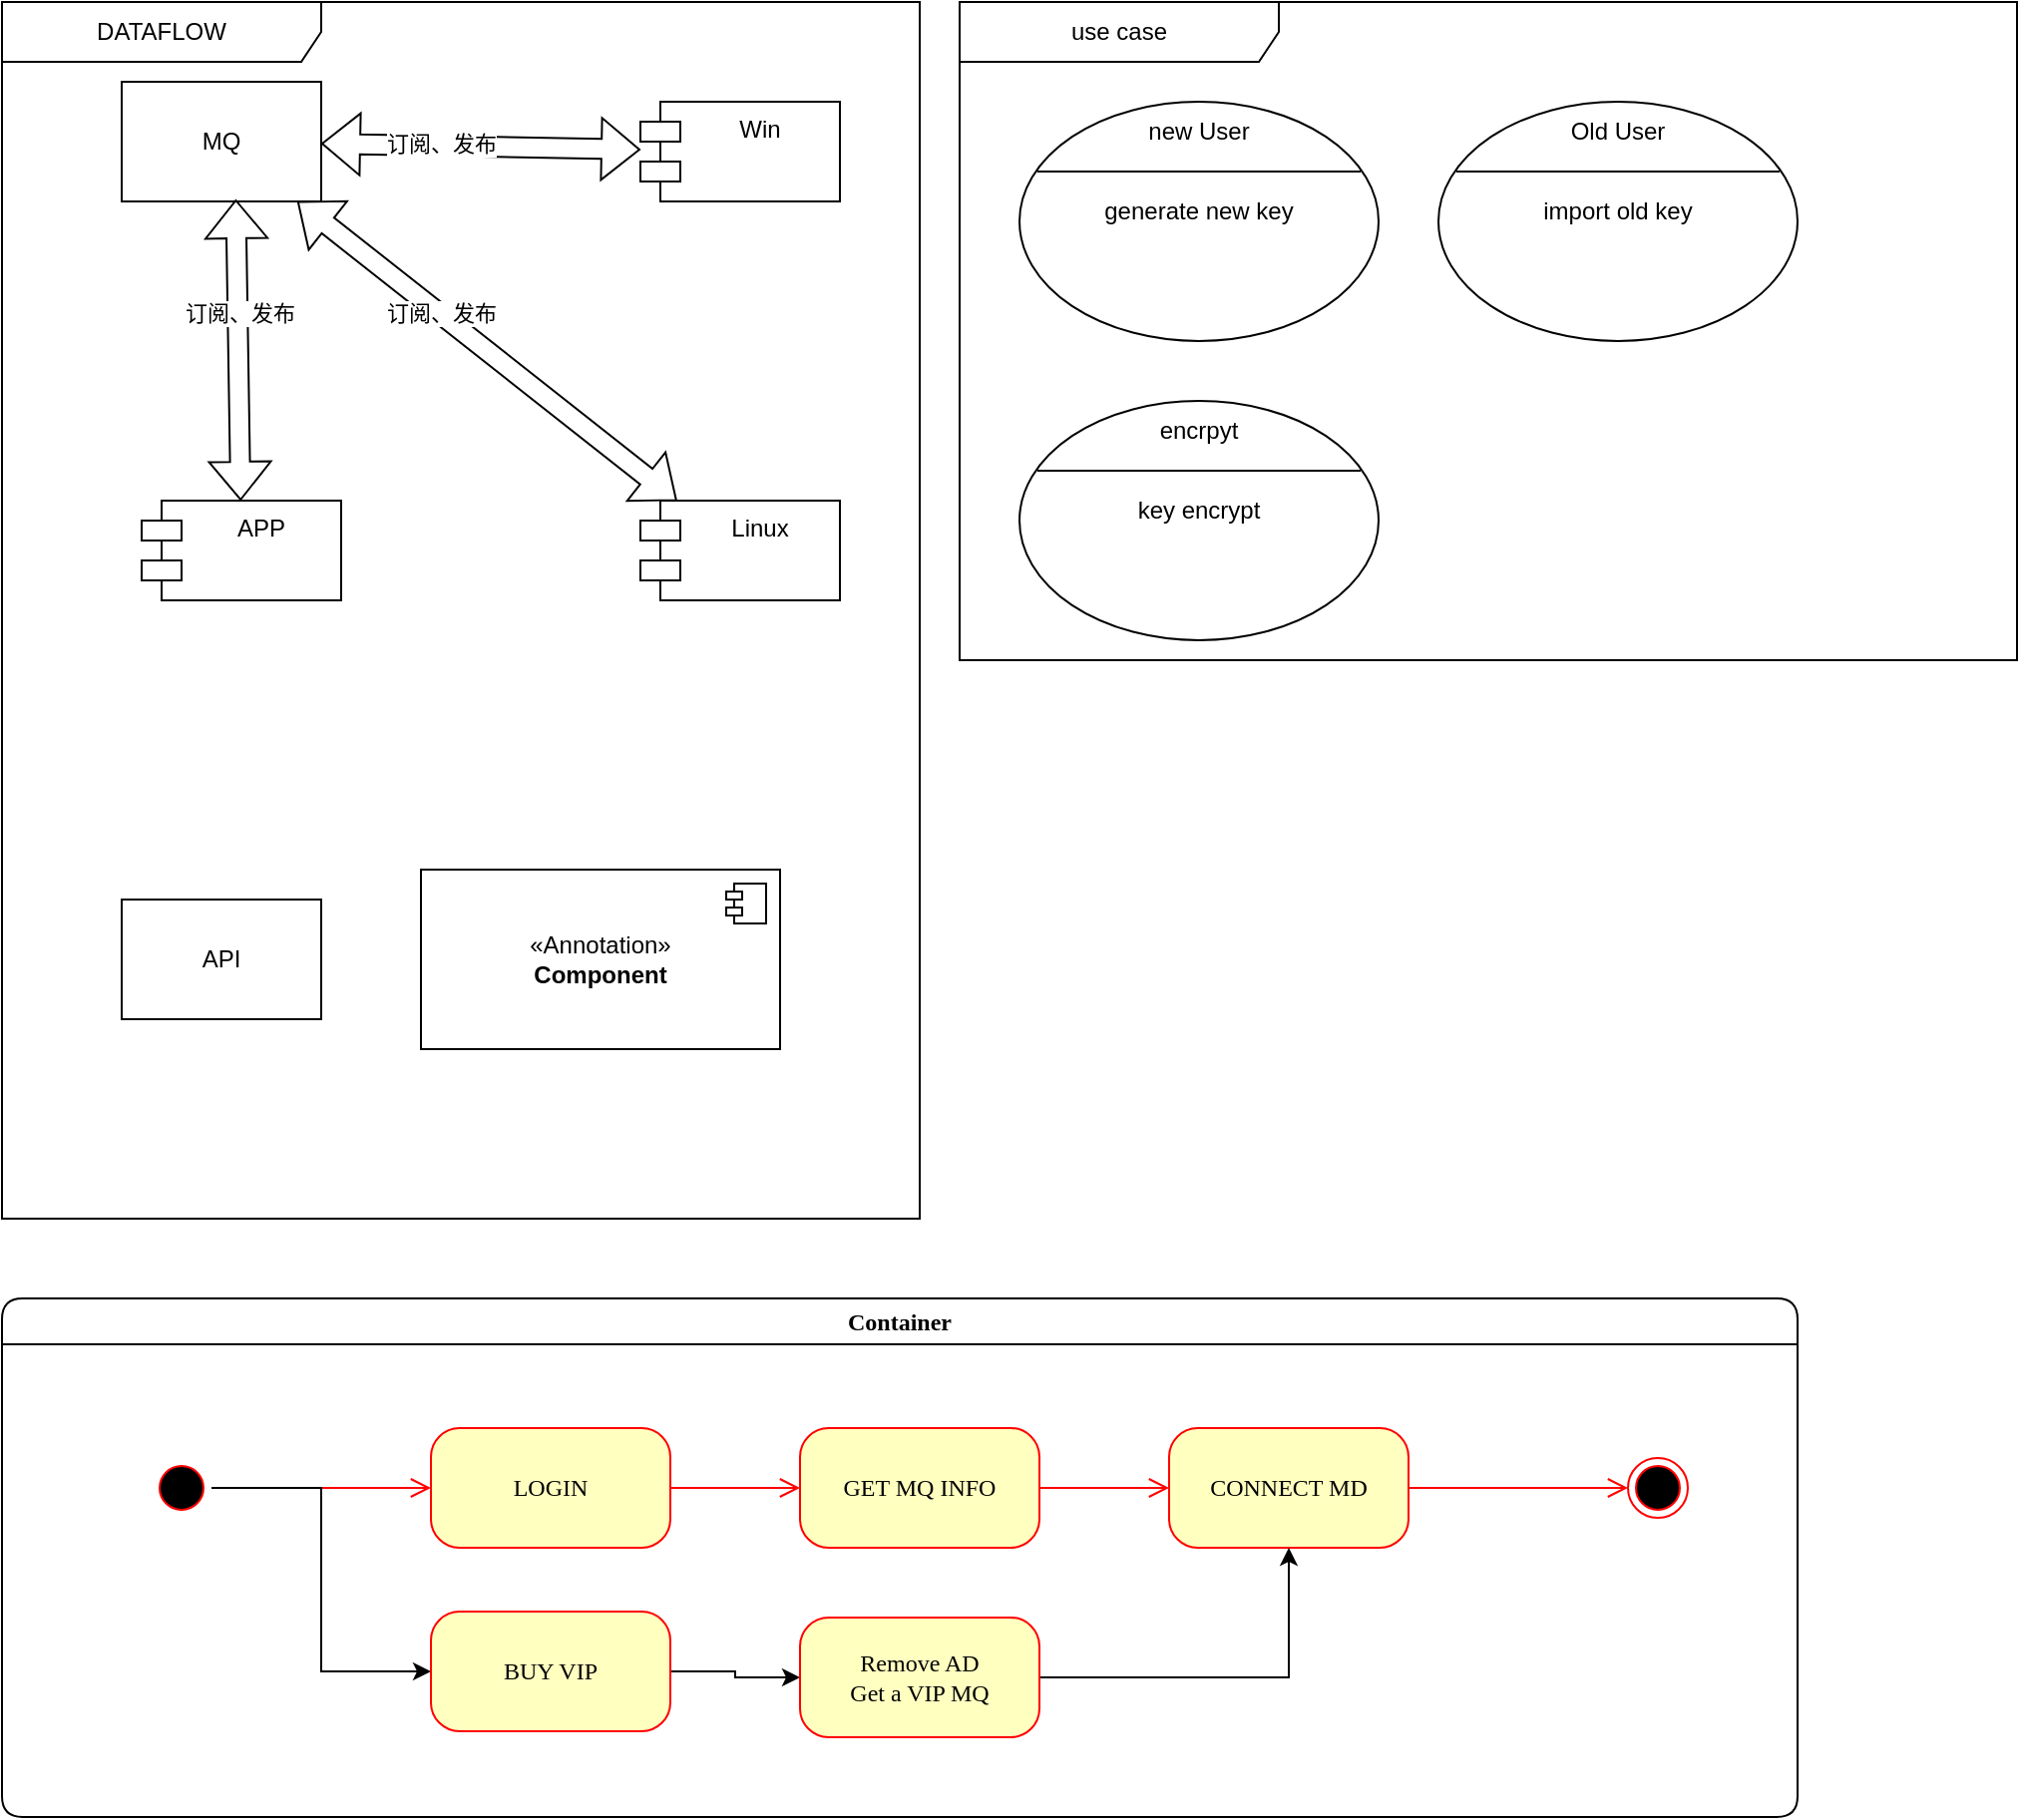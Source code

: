 <mxfile version="24.7.6">
  <diagram id="C5RBs43oDa-KdzZeNtuy" name="Page-1">
    <mxGraphModel dx="2493" dy="774" grid="1" gridSize="10" guides="1" tooltips="1" connect="1" arrows="1" fold="1" page="1" pageScale="1" pageWidth="1169" pageHeight="827" math="0" shadow="0">
      <root>
        <mxCell id="WIyWlLk6GJQsqaUBKTNV-0" />
        <mxCell id="WIyWlLk6GJQsqaUBKTNV-1" parent="WIyWlLk6GJQsqaUBKTNV-0" />
        <mxCell id="KiPP0bkD1e9r1e8dgF9X-14" value="Container" style="swimlane;whiteSpace=wrap;html=1;rounded=1;shadow=0;comic=0;labelBackgroundColor=none;strokeWidth=1;fontFamily=Verdana;fontSize=12;align=center;" vertex="1" parent="WIyWlLk6GJQsqaUBKTNV-1">
          <mxGeometry x="-160" y="670" width="900" height="260" as="geometry" />
        </mxCell>
        <mxCell id="KiPP0bkD1e9r1e8dgF9X-15" style="edgeStyle=elbowEdgeStyle;html=1;labelBackgroundColor=none;endArrow=open;endSize=8;strokeColor=#ff0000;fontFamily=Verdana;fontSize=12;align=left;rounded=0;" edge="1" parent="KiPP0bkD1e9r1e8dgF9X-14" source="KiPP0bkD1e9r1e8dgF9X-16" target="KiPP0bkD1e9r1e8dgF9X-21">
          <mxGeometry relative="1" as="geometry" />
        </mxCell>
        <mxCell id="KiPP0bkD1e9r1e8dgF9X-16" value="LOGIN" style="rounded=1;whiteSpace=wrap;html=1;arcSize=24;fillColor=#ffffc0;strokeColor=#ff0000;shadow=0;comic=0;labelBackgroundColor=none;fontFamily=Verdana;fontSize=12;fontColor=#000000;align=center;" vertex="1" parent="KiPP0bkD1e9r1e8dgF9X-14">
          <mxGeometry x="215" y="65" width="120" height="60" as="geometry" />
        </mxCell>
        <mxCell id="KiPP0bkD1e9r1e8dgF9X-17" value="" style="ellipse;html=1;shape=endState;fillColor=#000000;strokeColor=#ff0000;rounded=1;shadow=0;comic=0;labelBackgroundColor=none;fontFamily=Verdana;fontSize=12;fontColor=#000000;align=center;" vertex="1" parent="KiPP0bkD1e9r1e8dgF9X-14">
          <mxGeometry x="815" y="80" width="30" height="30" as="geometry" />
        </mxCell>
        <mxCell id="KiPP0bkD1e9r1e8dgF9X-18" style="edgeStyle=elbowEdgeStyle;html=1;labelBackgroundColor=none;endArrow=open;endSize=8;strokeColor=#ff0000;fontFamily=Verdana;fontSize=12;align=left;rounded=0;" edge="1" parent="KiPP0bkD1e9r1e8dgF9X-14" source="KiPP0bkD1e9r1e8dgF9X-19" target="KiPP0bkD1e9r1e8dgF9X-16">
          <mxGeometry relative="1" as="geometry" />
        </mxCell>
        <mxCell id="KiPP0bkD1e9r1e8dgF9X-53" style="edgeStyle=orthogonalEdgeStyle;rounded=0;orthogonalLoop=1;jettySize=auto;html=1;entryX=0;entryY=0.5;entryDx=0;entryDy=0;" edge="1" parent="KiPP0bkD1e9r1e8dgF9X-14" source="KiPP0bkD1e9r1e8dgF9X-19" target="KiPP0bkD1e9r1e8dgF9X-52">
          <mxGeometry relative="1" as="geometry" />
        </mxCell>
        <mxCell id="KiPP0bkD1e9r1e8dgF9X-19" value="" style="ellipse;html=1;shape=startState;fillColor=#000000;strokeColor=#ff0000;rounded=1;shadow=0;comic=0;labelBackgroundColor=none;fontFamily=Verdana;fontSize=12;fontColor=#000000;align=center;direction=south;" vertex="1" parent="KiPP0bkD1e9r1e8dgF9X-14">
          <mxGeometry x="75" y="80" width="30" height="30" as="geometry" />
        </mxCell>
        <mxCell id="KiPP0bkD1e9r1e8dgF9X-20" style="edgeStyle=elbowEdgeStyle;html=1;labelBackgroundColor=none;endArrow=open;endSize=8;strokeColor=#ff0000;fontFamily=Verdana;fontSize=12;align=left;rounded=0;" edge="1" parent="KiPP0bkD1e9r1e8dgF9X-14" source="KiPP0bkD1e9r1e8dgF9X-21" target="KiPP0bkD1e9r1e8dgF9X-23">
          <mxGeometry relative="1" as="geometry" />
        </mxCell>
        <mxCell id="KiPP0bkD1e9r1e8dgF9X-21" value="GET MQ INFO" style="rounded=1;whiteSpace=wrap;html=1;arcSize=24;fillColor=#ffffc0;strokeColor=#ff0000;shadow=0;comic=0;labelBackgroundColor=none;fontFamily=Verdana;fontSize=12;fontColor=#000000;align=center;" vertex="1" parent="KiPP0bkD1e9r1e8dgF9X-14">
          <mxGeometry x="400" y="65" width="120" height="60" as="geometry" />
        </mxCell>
        <mxCell id="KiPP0bkD1e9r1e8dgF9X-22" style="edgeStyle=elbowEdgeStyle;html=1;labelBackgroundColor=none;endArrow=open;endSize=8;strokeColor=#ff0000;fontFamily=Verdana;fontSize=12;align=left;rounded=0;" edge="1" parent="KiPP0bkD1e9r1e8dgF9X-14" source="KiPP0bkD1e9r1e8dgF9X-23" target="KiPP0bkD1e9r1e8dgF9X-17">
          <mxGeometry relative="1" as="geometry" />
        </mxCell>
        <mxCell id="KiPP0bkD1e9r1e8dgF9X-23" value="CONNECT MD" style="rounded=1;whiteSpace=wrap;html=1;arcSize=24;fillColor=#ffffc0;strokeColor=#ff0000;shadow=0;comic=0;labelBackgroundColor=none;fontFamily=Verdana;fontSize=12;fontColor=#000000;align=center;" vertex="1" parent="KiPP0bkD1e9r1e8dgF9X-14">
          <mxGeometry x="585" y="65" width="120" height="60" as="geometry" />
        </mxCell>
        <mxCell id="KiPP0bkD1e9r1e8dgF9X-55" style="edgeStyle=orthogonalEdgeStyle;rounded=0;orthogonalLoop=1;jettySize=auto;html=1;" edge="1" parent="KiPP0bkD1e9r1e8dgF9X-14" source="KiPP0bkD1e9r1e8dgF9X-52" target="KiPP0bkD1e9r1e8dgF9X-54">
          <mxGeometry relative="1" as="geometry" />
        </mxCell>
        <mxCell id="KiPP0bkD1e9r1e8dgF9X-52" value="BUY VIP" style="rounded=1;whiteSpace=wrap;html=1;arcSize=24;fillColor=#ffffc0;strokeColor=#ff0000;shadow=0;comic=0;labelBackgroundColor=none;fontFamily=Verdana;fontSize=12;fontColor=#000000;align=center;" vertex="1" parent="KiPP0bkD1e9r1e8dgF9X-14">
          <mxGeometry x="215" y="157" width="120" height="60" as="geometry" />
        </mxCell>
        <mxCell id="KiPP0bkD1e9r1e8dgF9X-56" style="edgeStyle=orthogonalEdgeStyle;rounded=0;orthogonalLoop=1;jettySize=auto;html=1;" edge="1" parent="KiPP0bkD1e9r1e8dgF9X-14" source="KiPP0bkD1e9r1e8dgF9X-54" target="KiPP0bkD1e9r1e8dgF9X-23">
          <mxGeometry relative="1" as="geometry" />
        </mxCell>
        <mxCell id="KiPP0bkD1e9r1e8dgF9X-54" value="&lt;div&gt;Remove AD&lt;/div&gt;&lt;div&gt;Get a VIP MQ&lt;br&gt;&lt;/div&gt;" style="rounded=1;whiteSpace=wrap;html=1;arcSize=24;fillColor=#ffffc0;strokeColor=#ff0000;shadow=0;comic=0;labelBackgroundColor=none;fontFamily=Verdana;fontSize=12;fontColor=#000000;align=center;" vertex="1" parent="KiPP0bkD1e9r1e8dgF9X-14">
          <mxGeometry x="400" y="160" width="120" height="60" as="geometry" />
        </mxCell>
        <mxCell id="KiPP0bkD1e9r1e8dgF9X-26" value="DATAFLOW" style="shape=umlFrame;whiteSpace=wrap;html=1;pointerEvents=0;recursiveResize=0;container=1;collapsible=0;width=160;" vertex="1" parent="WIyWlLk6GJQsqaUBKTNV-1">
          <mxGeometry x="-160" y="20" width="460" height="610" as="geometry" />
        </mxCell>
        <mxCell id="KiPP0bkD1e9r1e8dgF9X-0" value="&lt;div&gt;APP&lt;/div&gt;" style="shape=module;align=left;spacingLeft=20;align=center;verticalAlign=top;whiteSpace=wrap;html=1;" vertex="1" parent="KiPP0bkD1e9r1e8dgF9X-26">
          <mxGeometry x="70" y="250" width="100" height="50" as="geometry" />
        </mxCell>
        <mxCell id="KiPP0bkD1e9r1e8dgF9X-2" value="Win" style="shape=module;align=left;spacingLeft=20;align=center;verticalAlign=top;whiteSpace=wrap;html=1;" vertex="1" parent="KiPP0bkD1e9r1e8dgF9X-26">
          <mxGeometry x="320" y="50" width="100" height="50" as="geometry" />
        </mxCell>
        <mxCell id="KiPP0bkD1e9r1e8dgF9X-3" value="Linux" style="shape=module;align=left;spacingLeft=20;align=center;verticalAlign=top;whiteSpace=wrap;html=1;" vertex="1" parent="KiPP0bkD1e9r1e8dgF9X-26">
          <mxGeometry x="320" y="250" width="100" height="50" as="geometry" />
        </mxCell>
        <mxCell id="KiPP0bkD1e9r1e8dgF9X-6" value="MQ" style="html=1;align=center;verticalAlign=middle;dashed=0;whiteSpace=wrap;" vertex="1" parent="KiPP0bkD1e9r1e8dgF9X-26">
          <mxGeometry x="60" y="40" width="100" height="60" as="geometry" />
        </mxCell>
        <mxCell id="KiPP0bkD1e9r1e8dgF9X-7" value="" style="shape=flexArrow;endArrow=classic;startArrow=classic;html=1;rounded=0;entryX=0.572;entryY=0.983;entryDx=0;entryDy=0;entryPerimeter=0;" edge="1" parent="KiPP0bkD1e9r1e8dgF9X-26" source="KiPP0bkD1e9r1e8dgF9X-0" target="KiPP0bkD1e9r1e8dgF9X-6">
          <mxGeometry width="100" height="100" relative="1" as="geometry">
            <mxPoint x="120" y="280" as="sourcePoint" />
            <mxPoint x="220" y="180" as="targetPoint" />
          </mxGeometry>
        </mxCell>
        <mxCell id="KiPP0bkD1e9r1e8dgF9X-8" value="订阅、发布" style="edgeLabel;html=1;align=center;verticalAlign=middle;resizable=0;points=[];" vertex="1" connectable="0" parent="KiPP0bkD1e9r1e8dgF9X-7">
          <mxGeometry x="0.249" y="-1" relative="1" as="geometry">
            <mxPoint as="offset" />
          </mxGeometry>
        </mxCell>
        <mxCell id="KiPP0bkD1e9r1e8dgF9X-10" value="" style="shape=flexArrow;endArrow=classic;startArrow=classic;html=1;rounded=0;" edge="1" parent="KiPP0bkD1e9r1e8dgF9X-26" source="KiPP0bkD1e9r1e8dgF9X-3" target="KiPP0bkD1e9r1e8dgF9X-6">
          <mxGeometry width="100" height="100" relative="1" as="geometry">
            <mxPoint x="230" y="271.02" as="sourcePoint" />
            <mxPoint x="233" y="90.02" as="targetPoint" />
          </mxGeometry>
        </mxCell>
        <mxCell id="KiPP0bkD1e9r1e8dgF9X-11" value="订阅、发布" style="edgeLabel;html=1;align=center;verticalAlign=middle;resizable=0;points=[];" vertex="1" connectable="0" parent="KiPP0bkD1e9r1e8dgF9X-10">
          <mxGeometry x="0.249" y="-1" relative="1" as="geometry">
            <mxPoint as="offset" />
          </mxGeometry>
        </mxCell>
        <mxCell id="KiPP0bkD1e9r1e8dgF9X-12" value="" style="shape=flexArrow;endArrow=classic;startArrow=classic;html=1;rounded=0;" edge="1" parent="KiPP0bkD1e9r1e8dgF9X-26" source="KiPP0bkD1e9r1e8dgF9X-2" target="KiPP0bkD1e9r1e8dgF9X-6">
          <mxGeometry width="100" height="100" relative="1" as="geometry">
            <mxPoint x="450" y="281" as="sourcePoint" />
            <mxPoint x="453" y="100" as="targetPoint" />
          </mxGeometry>
        </mxCell>
        <mxCell id="KiPP0bkD1e9r1e8dgF9X-13" value="订阅、发布" style="edgeLabel;html=1;align=center;verticalAlign=middle;resizable=0;points=[];" vertex="1" connectable="0" parent="KiPP0bkD1e9r1e8dgF9X-12">
          <mxGeometry x="0.249" y="-1" relative="1" as="geometry">
            <mxPoint as="offset" />
          </mxGeometry>
        </mxCell>
        <mxCell id="KiPP0bkD1e9r1e8dgF9X-49" value="API" style="html=1;align=center;verticalAlign=middle;dashed=0;whiteSpace=wrap;" vertex="1" parent="KiPP0bkD1e9r1e8dgF9X-26">
          <mxGeometry x="60" y="450" width="100" height="60" as="geometry" />
        </mxCell>
        <mxCell id="KiPP0bkD1e9r1e8dgF9X-50" value="&amp;laquo;Annotation&amp;raquo;&lt;br/&gt;&lt;b&gt;Component&lt;/b&gt;" style="html=1;dropTarget=0;whiteSpace=wrap;" vertex="1" parent="KiPP0bkD1e9r1e8dgF9X-26">
          <mxGeometry x="210" y="435" width="180" height="90" as="geometry" />
        </mxCell>
        <mxCell id="KiPP0bkD1e9r1e8dgF9X-51" value="" style="shape=module;jettyWidth=8;jettyHeight=4;" vertex="1" parent="KiPP0bkD1e9r1e8dgF9X-50">
          <mxGeometry x="1" width="20" height="20" relative="1" as="geometry">
            <mxPoint x="-27" y="7" as="offset" />
          </mxGeometry>
        </mxCell>
        <mxCell id="KiPP0bkD1e9r1e8dgF9X-27" value="&lt;div&gt;use case&lt;/div&gt;" style="shape=umlFrame;whiteSpace=wrap;html=1;pointerEvents=0;recursiveResize=0;container=1;collapsible=0;width=160;" vertex="1" parent="WIyWlLk6GJQsqaUBKTNV-1">
          <mxGeometry x="320" y="20" width="530" height="330" as="geometry" />
        </mxCell>
        <mxCell id="KiPP0bkD1e9r1e8dgF9X-34" value="" style="shape=ellipse;container=1;horizontal=1;horizontalStack=0;resizeParent=1;resizeParentMax=0;resizeLast=0;html=1;dashed=0;collapsible=0;" vertex="1" parent="KiPP0bkD1e9r1e8dgF9X-27">
          <mxGeometry x="30" y="50" width="180" height="120" as="geometry" />
        </mxCell>
        <mxCell id="KiPP0bkD1e9r1e8dgF9X-35" value="new User" style="html=1;strokeColor=none;fillColor=none;align=center;verticalAlign=middle;rotatable=0;whiteSpace=wrap;" vertex="1" parent="KiPP0bkD1e9r1e8dgF9X-34">
          <mxGeometry width="180" height="30" as="geometry" />
        </mxCell>
        <mxCell id="KiPP0bkD1e9r1e8dgF9X-36" value="" style="line;strokeWidth=1;fillColor=none;rotatable=0;labelPosition=right;points=[];portConstraint=eastwest;dashed=0;resizeWidth=1;" vertex="1" parent="KiPP0bkD1e9r1e8dgF9X-34">
          <mxGeometry x="9" y="30" width="162" height="10" as="geometry" />
        </mxCell>
        <mxCell id="KiPP0bkD1e9r1e8dgF9X-37" value="generate new key" style="text;html=1;align=center;verticalAlign=middle;rotatable=0;fillColor=none;strokeColor=none;whiteSpace=wrap;" vertex="1" parent="KiPP0bkD1e9r1e8dgF9X-34">
          <mxGeometry y="40" width="180" height="30" as="geometry" />
        </mxCell>
        <mxCell id="KiPP0bkD1e9r1e8dgF9X-39" value="" style="shape=ellipse;container=1;horizontal=1;horizontalStack=0;resizeParent=1;resizeParentMax=0;resizeLast=0;html=1;dashed=0;collapsible=0;" vertex="1" parent="KiPP0bkD1e9r1e8dgF9X-27">
          <mxGeometry x="240" y="50" width="180" height="120" as="geometry" />
        </mxCell>
        <mxCell id="KiPP0bkD1e9r1e8dgF9X-40" value="Old User" style="html=1;strokeColor=none;fillColor=none;align=center;verticalAlign=middle;rotatable=0;whiteSpace=wrap;" vertex="1" parent="KiPP0bkD1e9r1e8dgF9X-39">
          <mxGeometry width="180" height="30" as="geometry" />
        </mxCell>
        <mxCell id="KiPP0bkD1e9r1e8dgF9X-41" value="" style="line;strokeWidth=1;fillColor=none;rotatable=0;labelPosition=right;points=[];portConstraint=eastwest;dashed=0;resizeWidth=1;" vertex="1" parent="KiPP0bkD1e9r1e8dgF9X-39">
          <mxGeometry x="9" y="30" width="162" height="10" as="geometry" />
        </mxCell>
        <mxCell id="KiPP0bkD1e9r1e8dgF9X-42" value="import old key" style="text;html=1;align=center;verticalAlign=middle;rotatable=0;fillColor=none;strokeColor=none;whiteSpace=wrap;" vertex="1" parent="KiPP0bkD1e9r1e8dgF9X-39">
          <mxGeometry y="40" width="180" height="30" as="geometry" />
        </mxCell>
        <mxCell id="KiPP0bkD1e9r1e8dgF9X-44" value="" style="shape=ellipse;container=1;horizontal=1;horizontalStack=0;resizeParent=1;resizeParentMax=0;resizeLast=0;html=1;dashed=0;collapsible=0;" vertex="1" parent="KiPP0bkD1e9r1e8dgF9X-27">
          <mxGeometry x="30" y="200" width="180" height="120" as="geometry" />
        </mxCell>
        <mxCell id="KiPP0bkD1e9r1e8dgF9X-45" value="encrpyt" style="html=1;strokeColor=none;fillColor=none;align=center;verticalAlign=middle;rotatable=0;whiteSpace=wrap;" vertex="1" parent="KiPP0bkD1e9r1e8dgF9X-44">
          <mxGeometry width="180" height="30" as="geometry" />
        </mxCell>
        <mxCell id="KiPP0bkD1e9r1e8dgF9X-46" value="" style="line;strokeWidth=1;fillColor=none;rotatable=0;labelPosition=right;points=[];portConstraint=eastwest;dashed=0;resizeWidth=1;" vertex="1" parent="KiPP0bkD1e9r1e8dgF9X-44">
          <mxGeometry x="9" y="30" width="162" height="10" as="geometry" />
        </mxCell>
        <mxCell id="KiPP0bkD1e9r1e8dgF9X-47" value="key encrypt" style="text;html=1;align=center;verticalAlign=middle;rotatable=0;fillColor=none;strokeColor=none;whiteSpace=wrap;" vertex="1" parent="KiPP0bkD1e9r1e8dgF9X-44">
          <mxGeometry y="40" width="180" height="30" as="geometry" />
        </mxCell>
      </root>
    </mxGraphModel>
  </diagram>
</mxfile>
